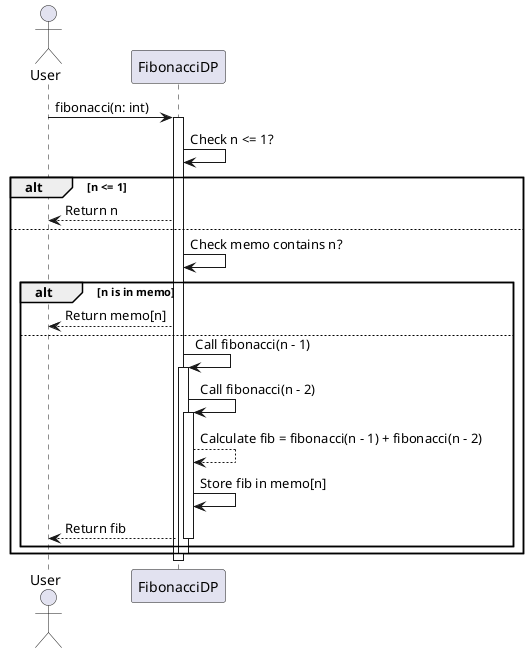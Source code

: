 @startuml
actor User

User -> FibonacciDP: fibonacci(n: int)
activate FibonacciDP

FibonacciDP -> FibonacciDP: Check n <= 1?
alt n <= 1
    FibonacciDP --> User: Return n
else
    FibonacciDP -> FibonacciDP: Check memo contains n?
    alt n is in memo
        FibonacciDP --> User: Return memo[n]
    else
        FibonacciDP -> FibonacciDP: Call fibonacci(n - 1)
        activate FibonacciDP
        FibonacciDP -> FibonacciDP: Call fibonacci(n - 2)
        activate FibonacciDP
        FibonacciDP --> FibonacciDP: Calculate fib = fibonacci(n - 1) + fibonacci(n - 2)
        FibonacciDP -> FibonacciDP: Store fib in memo[n]
        FibonacciDP --> User: Return fib
        deactivate FibonacciDP
    end
    deactivate FibonacciDP
end
deactivate FibonacciDP
@enduml
